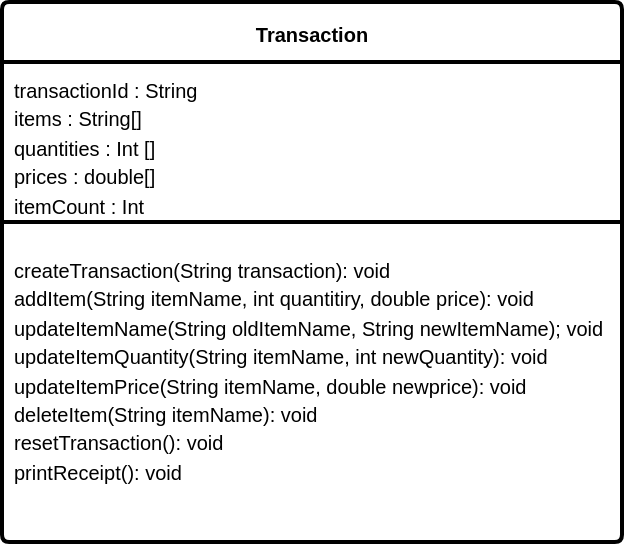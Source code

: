 <mxfile version="21.7.5" type="device">
  <diagram name="Page-1" id="uAi9kXa_8-essm4I_uFf">
    <mxGraphModel dx="1216" dy="536" grid="1" gridSize="10" guides="1" tooltips="1" connect="1" arrows="1" fold="1" page="1" pageScale="1" pageWidth="850" pageHeight="1100" math="0" shadow="0">
      <root>
        <mxCell id="0" />
        <mxCell id="1" parent="0" />
        <mxCell id="sK4anvs9dPdQDpHCwido-2" value="&lt;font style=&quot;font-size: 10px;&quot;&gt;&lt;b&gt;Transaction&lt;/b&gt;&lt;/font&gt;" style="swimlane;childLayout=stackLayout;horizontal=1;startSize=30;horizontalStack=0;rounded=1;fontSize=14;fontStyle=0;strokeWidth=2;resizeParent=0;resizeLast=1;shadow=0;dashed=0;align=center;arcSize=4;whiteSpace=wrap;html=1;" parent="1" vertex="1">
          <mxGeometry x="300" y="170" width="310" height="270" as="geometry" />
        </mxCell>
        <mxCell id="sK4anvs9dPdQDpHCwido-3" value="&lt;font style=&quot;font-size: 10px;&quot;&gt;transactionId : String&lt;br&gt;items : String[]&lt;br&gt;quantities : Int []&lt;br&gt;prices : double[]&lt;br&gt;itemCount : Int&lt;/font&gt;" style="align=left;strokeColor=none;fillColor=none;spacingLeft=4;fontSize=12;verticalAlign=top;resizable=0;rotatable=0;part=1;html=1;" parent="sK4anvs9dPdQDpHCwido-2" vertex="1">
          <mxGeometry y="30" width="310" height="70" as="geometry" />
        </mxCell>
        <mxCell id="sK4anvs9dPdQDpHCwido-20" value="" style="line;strokeWidth=2;rotatable=0;dashed=0;labelPosition=right;align=left;verticalAlign=middle;spacingTop=0;spacingLeft=6;points=[];portConstraint=eastwest;" parent="sK4anvs9dPdQDpHCwido-2" vertex="1">
          <mxGeometry y="100" width="310" height="20" as="geometry" />
        </mxCell>
        <mxCell id="sK4anvs9dPdQDpHCwido-5" value="&lt;font style=&quot;font-size: 10px;&quot;&gt;createTransaction(String transaction): void&lt;br&gt;addItem(String itemName, int quantitiry, double price): void&lt;br&gt;updateItemName(String oldItemName, String newItemName); void&lt;br&gt;updateItemQuantity(String itemName, int newQuantity): void&lt;br&gt;updateItemPrice(String itemName, double newprice): void&lt;br&gt;deleteItem(String itemName): void&lt;br&gt;resetTransaction(): void&lt;br&gt;printReceipt(): void&lt;br&gt;&lt;/font&gt;" style="align=left;strokeColor=none;fillColor=none;spacingLeft=4;fontSize=12;verticalAlign=top;resizable=0;rotatable=0;part=1;html=1;" parent="sK4anvs9dPdQDpHCwido-2" vertex="1">
          <mxGeometry y="120" width="310" height="150" as="geometry" />
        </mxCell>
      </root>
    </mxGraphModel>
  </diagram>
</mxfile>
